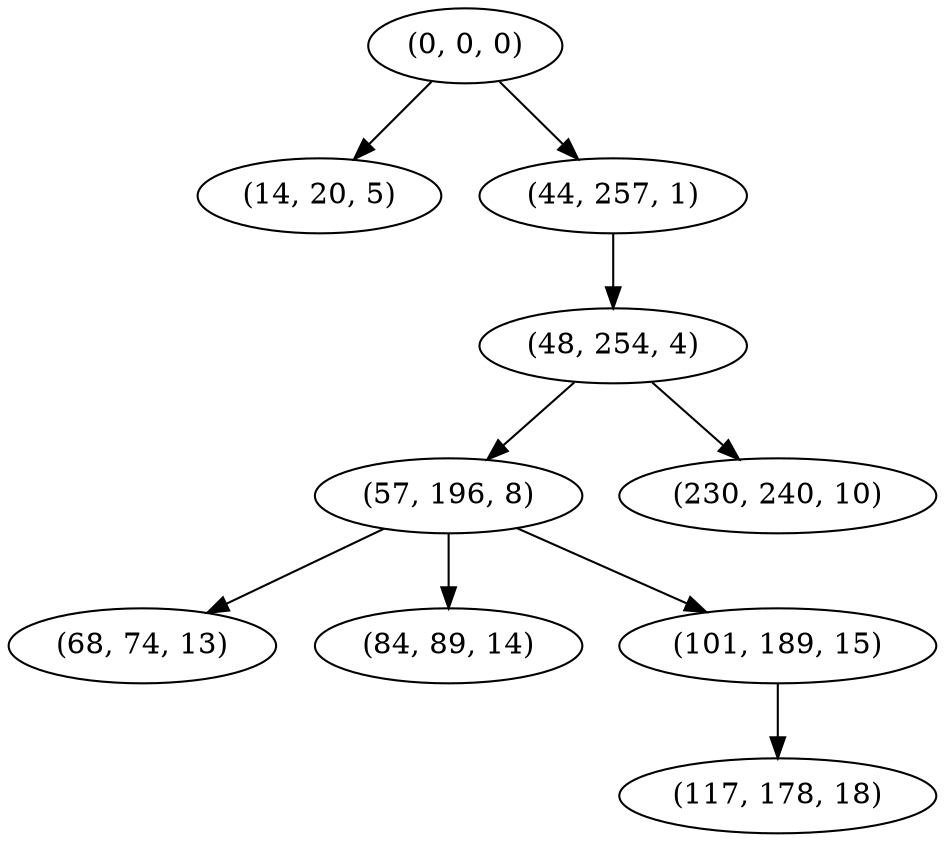 digraph tree {
    "(0, 0, 0)";
    "(14, 20, 5)";
    "(44, 257, 1)";
    "(48, 254, 4)";
    "(57, 196, 8)";
    "(68, 74, 13)";
    "(84, 89, 14)";
    "(101, 189, 15)";
    "(117, 178, 18)";
    "(230, 240, 10)";
    "(0, 0, 0)" -> "(14, 20, 5)";
    "(0, 0, 0)" -> "(44, 257, 1)";
    "(44, 257, 1)" -> "(48, 254, 4)";
    "(48, 254, 4)" -> "(57, 196, 8)";
    "(48, 254, 4)" -> "(230, 240, 10)";
    "(57, 196, 8)" -> "(68, 74, 13)";
    "(57, 196, 8)" -> "(84, 89, 14)";
    "(57, 196, 8)" -> "(101, 189, 15)";
    "(101, 189, 15)" -> "(117, 178, 18)";
}
